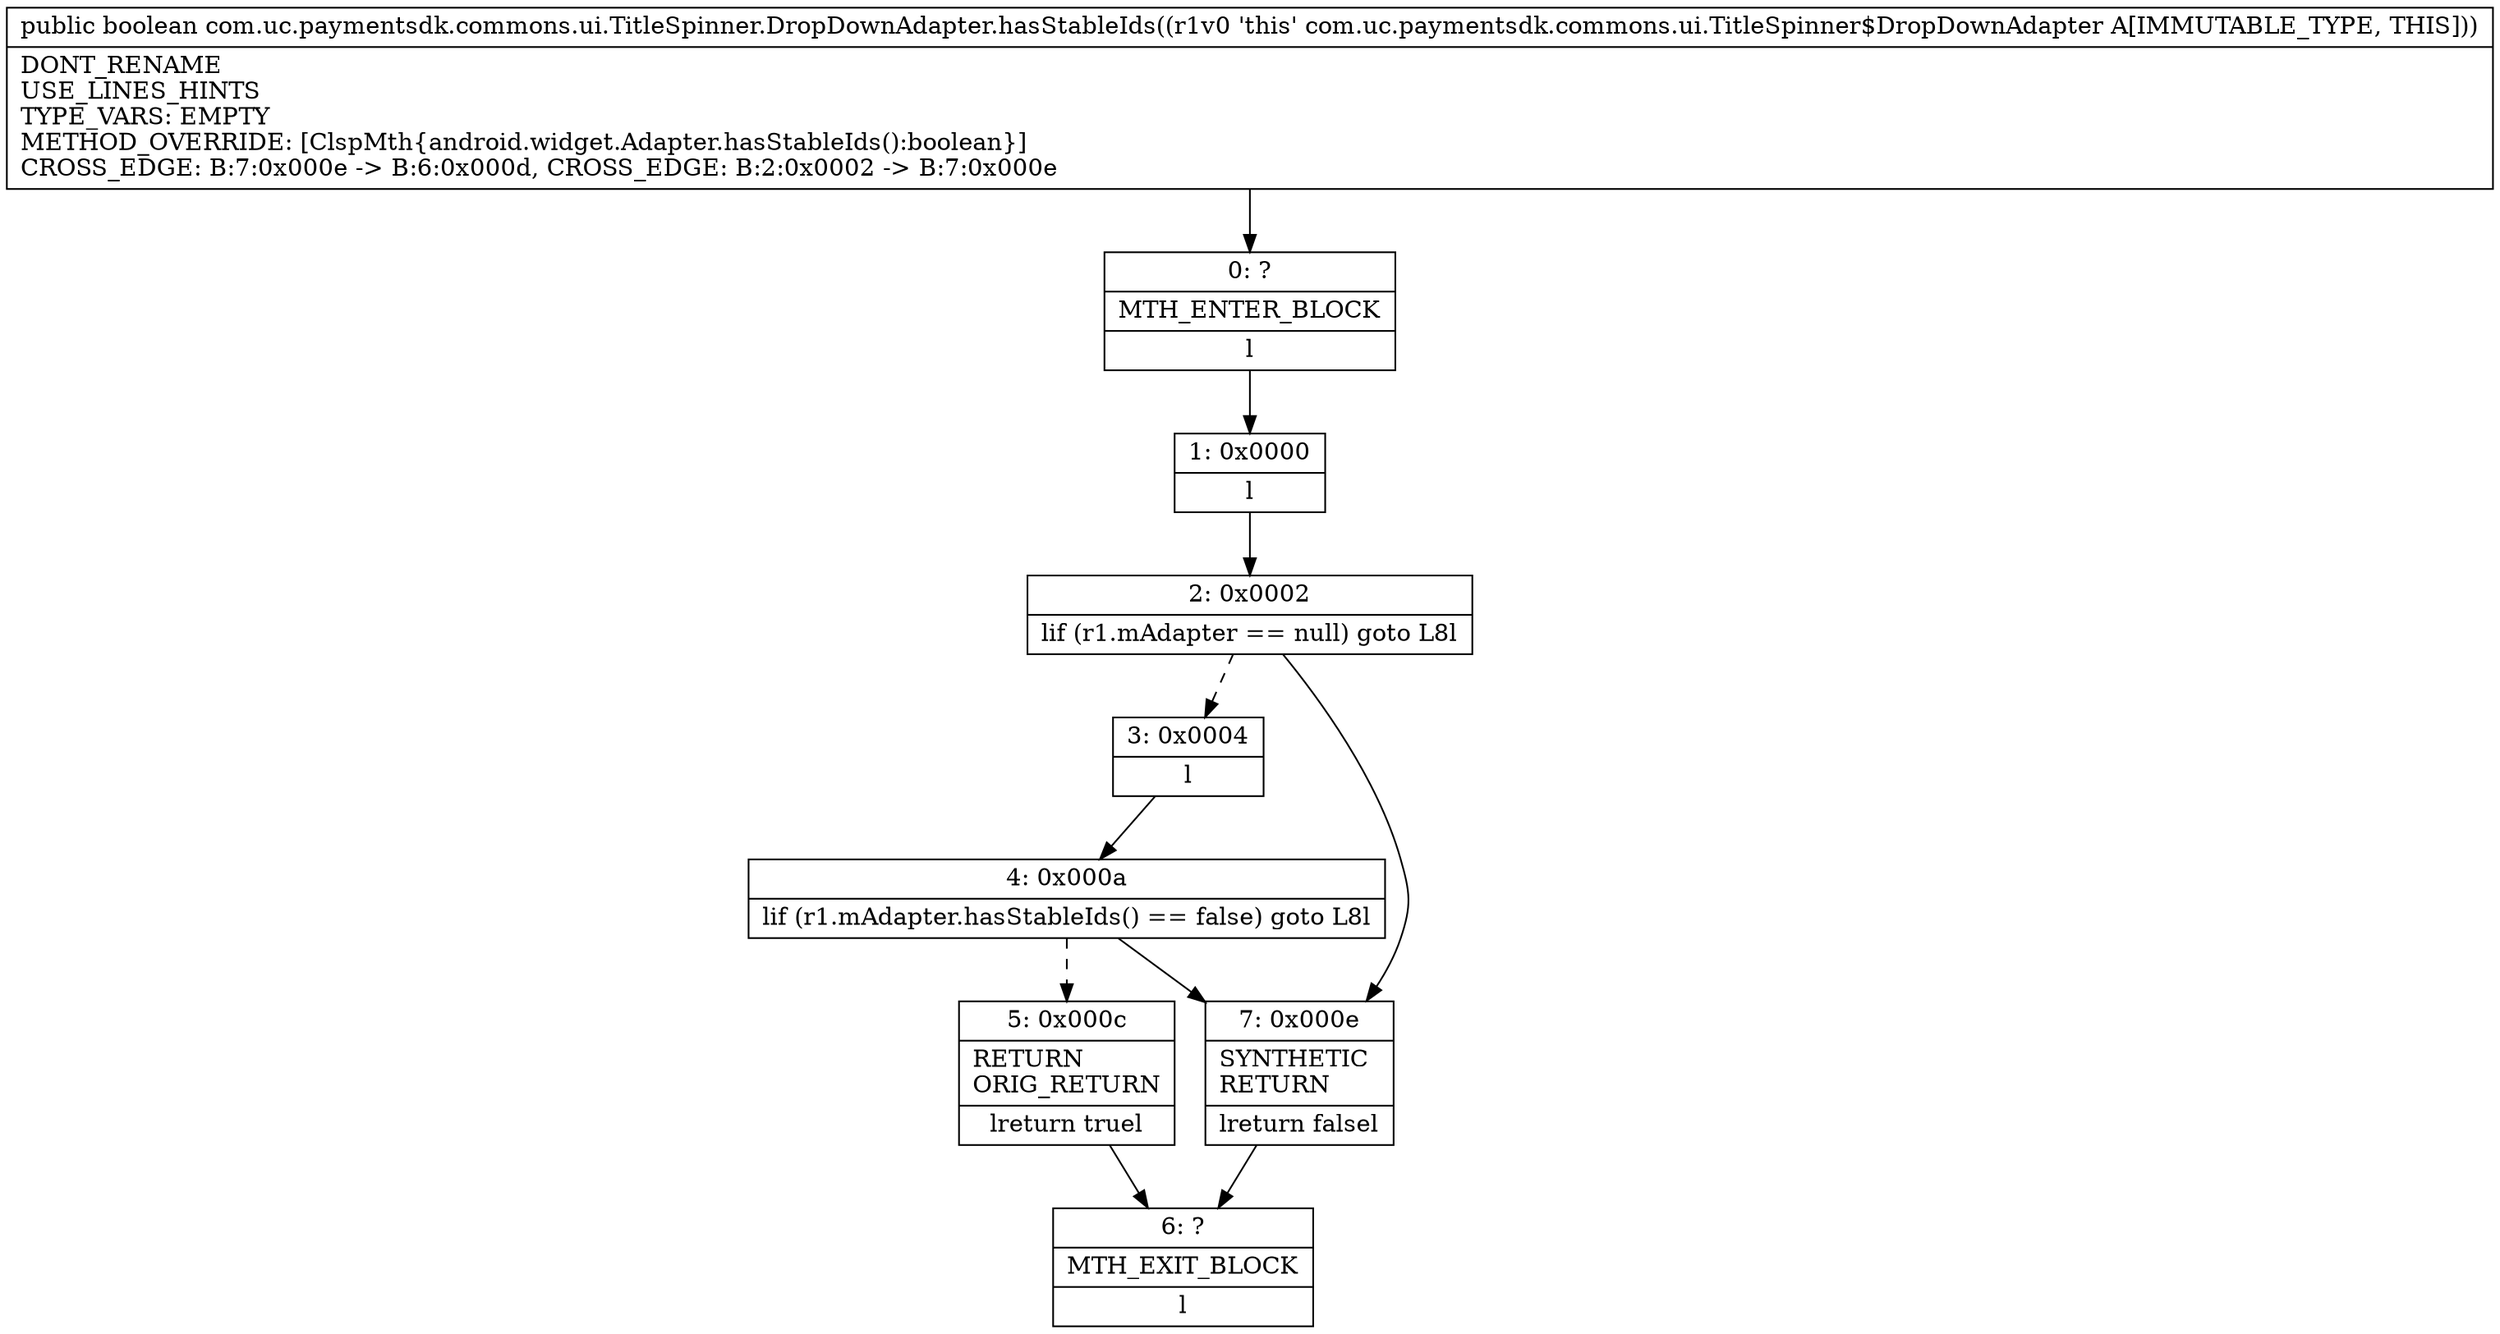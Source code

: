 digraph "CFG forcom.uc.paymentsdk.commons.ui.TitleSpinner.DropDownAdapter.hasStableIds()Z" {
Node_0 [shape=record,label="{0\:\ ?|MTH_ENTER_BLOCK\l|l}"];
Node_1 [shape=record,label="{1\:\ 0x0000|l}"];
Node_2 [shape=record,label="{2\:\ 0x0002|lif (r1.mAdapter == null) goto L8l}"];
Node_3 [shape=record,label="{3\:\ 0x0004|l}"];
Node_4 [shape=record,label="{4\:\ 0x000a|lif (r1.mAdapter.hasStableIds() == false) goto L8l}"];
Node_5 [shape=record,label="{5\:\ 0x000c|RETURN\lORIG_RETURN\l|lreturn truel}"];
Node_6 [shape=record,label="{6\:\ ?|MTH_EXIT_BLOCK\l|l}"];
Node_7 [shape=record,label="{7\:\ 0x000e|SYNTHETIC\lRETURN\l|lreturn falsel}"];
MethodNode[shape=record,label="{public boolean com.uc.paymentsdk.commons.ui.TitleSpinner.DropDownAdapter.hasStableIds((r1v0 'this' com.uc.paymentsdk.commons.ui.TitleSpinner$DropDownAdapter A[IMMUTABLE_TYPE, THIS]))  | DONT_RENAME\lUSE_LINES_HINTS\lTYPE_VARS: EMPTY\lMETHOD_OVERRIDE: [ClspMth\{android.widget.Adapter.hasStableIds():boolean\}]\lCROSS_EDGE: B:7:0x000e \-\> B:6:0x000d, CROSS_EDGE: B:2:0x0002 \-\> B:7:0x000e\l}"];
MethodNode -> Node_0;
Node_0 -> Node_1;
Node_1 -> Node_2;
Node_2 -> Node_3[style=dashed];
Node_2 -> Node_7;
Node_3 -> Node_4;
Node_4 -> Node_5[style=dashed];
Node_4 -> Node_7;
Node_5 -> Node_6;
Node_7 -> Node_6;
}

